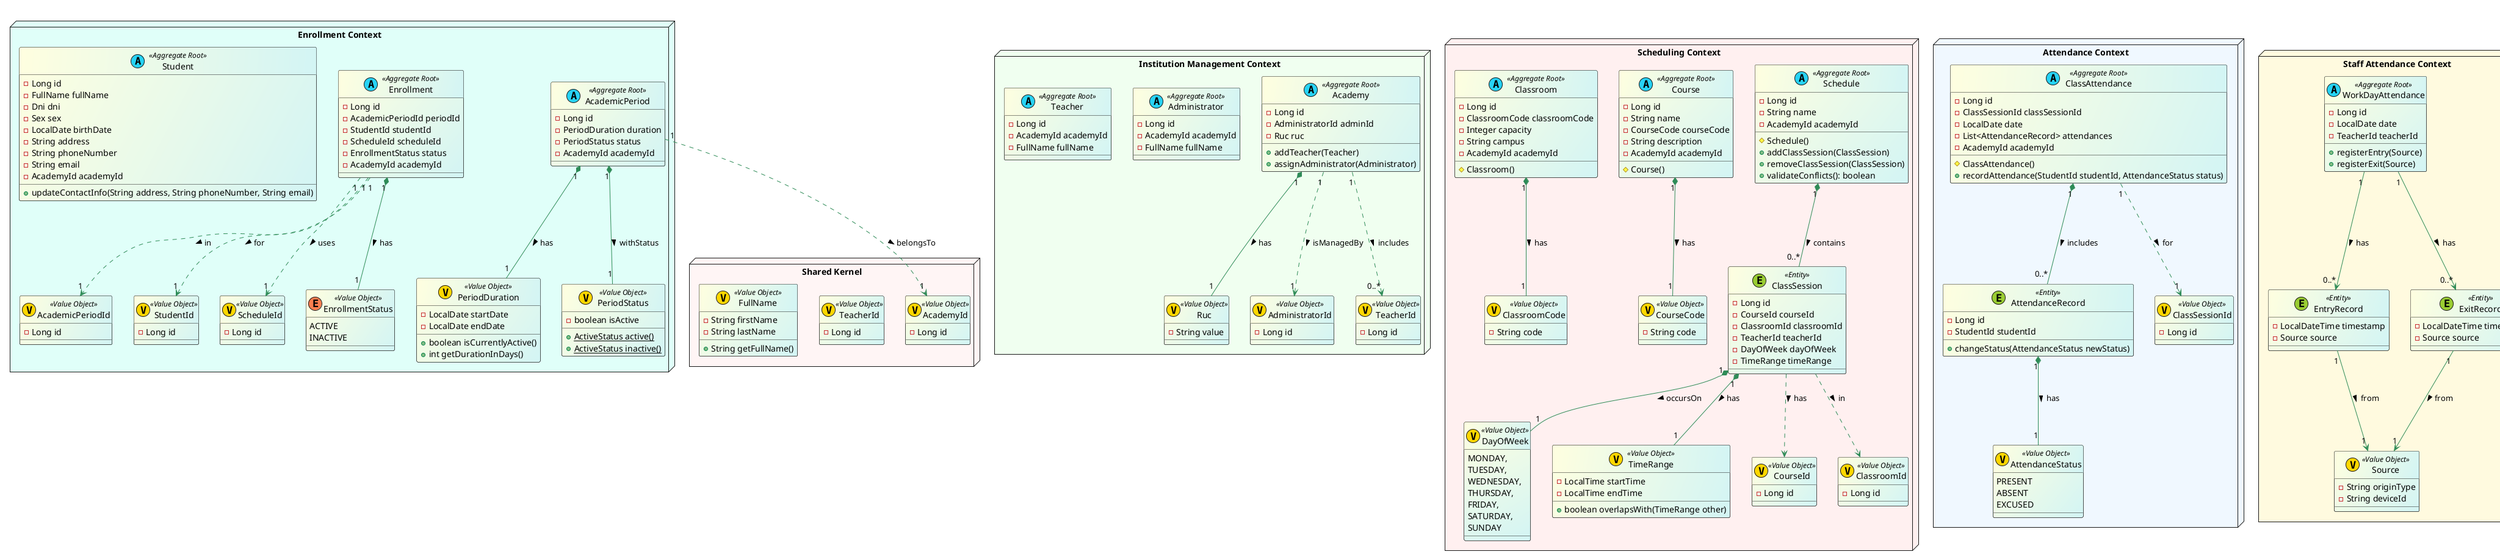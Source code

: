 @startuml Demy: Domain Model Diagram (Grouped by Bounded Context)

skinparam class {
    BackgroundColor LightYellow/D3F5F5
    ArrowColor SeaGreen
    ' BackgroundColor<<Aggregate Root>> #27D3F5
    ' BackgroundColor<<Entity>> #9ACD32
    ' BackgroundColor<<Value Object>> #FFD700
    ' BorderColor Black
    ' FontSize 12
}

package "Enrollment Context" <<Node>> #E0FFF9 {
    class AcademicPeriod <<(A, #27D3F5) Aggregate Root>> {
        - Long id
        - PeriodDuration duration
        - PeriodStatus status
        - AcademyId academyId
    }

    class Enrollment <<(A, #27D3F5) Aggregate Root>> {
        - Long id
        - AcademicPeriodId periodId
        - StudentId studentId
        - ScheduleId scheduleId
        - EnrollmentStatus status
        - AcademyId academyId
    }

    class Student <<(A, #27D3F5) Aggregate Root>> {
        - Long id
        - FullName fullName
        - Dni dni
        - Sex sex
        - LocalDate birthDate
        - String address
        - String phoneNumber
        - String email
        - AcademyId academyId
        + updateContactInfo(String address, String phoneNumber, String email)
    }

    class AcademicPeriodId <<(V, #FFD700) Value Object>> {
        - Long id
    }

    class StudentId <<(V, #FFD700) Value Object>> {
        - Long id
    }

    class ScheduleId <<(V, #FFD700) Value Object>> {
        - Long id
    }

    class PeriodDuration <<(V, #FFD700) Value Object>> {
        - LocalDate startDate
        - LocalDate endDate
        + boolean isCurrentlyActive()
        + int getDurationInDays()
    }

    class PeriodStatus <<(V, #FFD700) Value Object>> {
        - boolean isActive
        + {static} ActiveStatus active()
        + {static} ActiveStatus inactive()
    }

    enum EnrollmentStatus <<(E, #FF7F50) Value Object>> {
        ACTIVE
        INACTIVE
    }

    ' Relationships
    AcademicPeriod "1" *-- "1" PeriodDuration : has >
    AcademicPeriod "1" *-- "1" PeriodStatus : withStatus >
    Enrollment "1" ..> "1" AcademicPeriodId : in >
    Enrollment "1" ..> "1" StudentId : for >
    Enrollment "1" ..> "1" ScheduleId : uses >
    Enrollment "1" *-- "1" EnrollmentStatus : has >
}

package "Institution Management Context" <<Node>> #F0FFF0 {
    class Academy <<(A, #27D3F5) Aggregate Root>> {
        - Long id
        - AdministratorId adminId
        - Ruc ruc
        + addTeacher(Teacher)
        + assignAdministrator(Administrator)
    }

    class Administrator <<(A, #27D3F5) Aggregate Root>> {
        - Long id
        - AcademyId academyId
        - FullName fullName
    }

    class Teacher <<(A, #27D3F5) Aggregate Root>> {
        - Long id
        - AcademyId academyId
        - FullName fullName
    }

    class Ruc <<(V, #FFD700) Value Object>> {
        - String value
    }

    class AdministratorId <<(V, #FFD700) Value Object>> {
        - Long id
    }

    class TeacherId <<(V, #FFD700) Value Object>> {
        - Long id
    }

    ' Relationships
    Academy "1" *-- "1" Ruc : has >
    Academy "1" ..> "1" AdministratorId : isManagedBy >
    Academy "1" ..> "0..*" TeacherId : includes >
}

package "Scheduling Context" <<Node>> #FFF0F0 {
    class Schedule <<(A, #27D3F5) Aggregate Root>> {
        - Long id
        - String name
        - AcademyId academyId
        # Schedule()
        + addClassSession(ClassSession)
        + removeClassSession(ClassSession)
        + validateConflicts(): boolean
    }

    class Course <<(A, #27D3F5) Aggregate Root>> {
        - Long id
        - String name
        - CourseCode courseCode
        - String description
        - AcademyId academyId
        # Course()
    }

    class Classroom <<(A, #27D3F5) Aggregate Root>> {
        - Long id
        - ClassroomCode classroomCode
        - Integer capacity
        - String campus
        - AcademyId academyId
        # Classroom()
    }

    class ClassSession <<(E, #9ACD32) Entity>> {
        - Long id
        - CourseId courseId
        - ClassroomId classroomId
        - TeacherId teacherId
        - DayOfWeek dayOfWeek
        - TimeRange timeRange
    }

    enum DayOfWeek <<(V, #FFD700) Value Object>> {
        MONDAY,
        TUESDAY,
        WEDNESDAY,
        THURSDAY,
        FRIDAY,
        SATURDAY,
        SUNDAY
    }

    class TimeRange <<(V, #FFD700) Value Object>> {
        - LocalTime startTime
        - LocalTime endTime
        + boolean overlapsWith(TimeRange other)
    }

    class CourseCode <<(V, #FFD700) Value Object>> {
        - String code
    }

    class ClassroomCode <<(V, #FFD700) Value Object>> {
        - String code
    }

    class CourseId <<(V, #FFD700) Value Object>> {
        - Long id
    }

    class ClassroomId <<(V, #FFD700) Value Object>> {
        - Long id
    }

    ' Relationships
    Schedule "1" *-- "0..*" ClassSession : contains >
    ClassSession "1" *-- "1" DayOfWeek : occursOn >
    ClassSession "1" *-- "1" TimeRange : has >
    Course "1" *-- "1" CourseCode : has >
    Classroom "1" *-- "1" ClassroomCode : has >

    ' Weak (ID-based) references
    ClassSession ..> CourseId : has >
    ClassSession ..> ClassroomId : in >
}

package "Attendance Context" <<Node>> #F0F8FF {
    class ClassAttendance <<(A, #27D3F5) Aggregate Root>> {
        - Long id
        - ClassSessionId classSessionId
        - LocalDate date
        - List<AttendanceRecord> attendances
        - AcademyId academyId
        # ClassAttendance()
        + recordAttendance(StudentId studentId, AttendanceStatus status)
    }

    class AttendanceRecord <<(E, #9ACD32) Entity>> {
        - Long id
        - StudentId studentId
        + changeStatus(AttendanceStatus newStatus)
    }

    enum AttendanceStatus <<(V, #FFD700) Value Object>> {
        PRESENT
        ABSENT
        EXCUSED
    }

    class ClassSessionId <<(V, #FFD700) Value Object>> {
        - Long id
    }

    ' Relationships
    ClassAttendance "1" *-- "0..*" AttendanceRecord : includes >
    ClassAttendance "1" ..> "1" ClassSessionId : for >
    AttendanceRecord "1" *-- "1" AttendanceStatus : has >
}

package "Staff Attendance Context" <<Node>> #FFFADF {
    class WorkDayAttendance <<(A, #27D3F5) Aggregate Root>> {
        - Long id
        - LocalDate date
        - TeacherId teacherId
        + registerEntry(Source)
        + registerExit(Source)
    }

    class EntryRecord <<(E, #9ACD32) Entity>> {
        - LocalDateTime timestamp
        - Source source
    }

    class ExitRecord <<(E, #9ACD32) Entity>> {
        - LocalDateTime timestamp
        - Source source
    }

    class Source <<(V, #FFD700) Value Object>> {
        - String originType
        - String deviceId
    }

    ' Relationships
    WorkDayAttendance "1" --> "0..*" EntryRecord : has >
    WorkDayAttendance "1" --> "0..*" ExitRecord : has >
    EntryRecord "1" --> "1" Source : from >
    ExitRecord "1" --> "1" Source : from >
}

package "Billing Management" <<Node>> #DFFFFF {
    class BillingAccount <<(A, #27D3F5) Aggregate Root>> {
        - Long id
        - Long studentId
        - List<Invoice> invoices
        - AcademyId academyId
        # BillingAccount()
        + addInvoice(Invoice)
        + getOutstandingBalance()
        + getInvoiceStatus(invoiceId)
    }

    class Invoice <<(E, #9ACD32) Entity>> {
        - Long id
        - BigDecimal totalAmount
        - LocalDate dueDate
        - InvoiceStatus status
        + isPaid()
        + registerPayment(Payment)
    }

    class InvoicePaidEvent <<(D, #7FFFD4) Domain Event>> {
        - Long invoiceId
        - BigDecimal amountPaid
        - LocalDateTime paymentDate
        + notifyPaymentReceived()
    }

    enum InvoiceStatus <<(V, #FFD700) Value Object>> {
        PENDING
        PAID
        OVERDUE
        CANCELLED
    }

    ' Relationships
    BillingAccount "1" --> "0..*" InvoicePaidEvent : emits >
    BillingAccount "1" o-- "0..*" Invoice : manages >
    Invoice "1" --> "1" InvoiceStatus : has >
}

package "Accounting Management" <<Node>> #FFEFD5 {
    class Transaction <<(A, #27D3F5) Aggregate Root>> {
        - Long id
        - TransactionType type
        - TransactionCategory category
        - TransactionMethod method
        - TransactionReference reference
        - String concept
        - BigDecimal amount
        - LocalDateTime date
        - AcademyId academyId
        # Transaction()
        + isManualEntry(): boolean
        + isFromExternalSystem(): boolean
        + validateReferenceId(): boolean
    }

    class TransactionReference <<(V, #FFD700) Value Object>> {
        - ReferenceType type
        - String referenceId
    }

    enum ReferenceType <<(V, #FFD700) Value Object>> {
        MANUAL
        AUTOMATIC
    }

    enum TransactionMethod <<(V, #FFD700) Value Object>> {
        CREDIT_CARD
        BANK_TRANSFER
        CASH
    }

    enum TransactionType <<(V, #FFD700) Value Object>> {
        INCOME
        EXPENSE
    }

    enum TransactionCategory <<(V, #FFD700) Value Object>> {
        STUDENTS
        MATERIALS
        SALARY
        UTILITIES
        OTHER
    }

    class Report <<(A, #27D3F5) Aggregate Root>> {
        - Long id
        - ReportPeriod period
        - ReportStatus status
        - String generatedBy
        + generateReport(): void
        + exportToPdf(): byte[]
        + exportToExcel(): byte[]
        + isCompleted(): boolean
    }

    class ReportSnapshot <<(E, #9ACD32) Entity>> {
        - Long id
        - ReportSection section
        - String sectionData
        - BigDecimal totalAmount
    }

    class ReportPeriod <<(V, #FFD700) Value Object>> {
        - LocalDate startDate
        - LocalDate endDate
        + isValidPeriod(): boolean
    }

    enum ReportSection <<(V, #FFD700) Value Object>> {
        INCOME_SUMMARY
        EXPENSE_SUMMARY
        CATEGORY_BREAKDOWN
        PAYMENT_METHODS
    }

    enum ReportStatus <<(V, #FFD700) Value Object>> {
        GENERATING
        COMPLETED
        FAILED
    }

    ' Relationships
    Transaction "1" --> "1" TransactionType : has >
    Transaction "1" --> "1" TransactionCategory : categorizedAs >
    Transaction "1" --> "1" TransactionMethod : uses >
    Transaction "1" --> "1" TransactionReference : references >
    TransactionReference "1" --> "1" ReferenceType : ofType >

    Report "1" --> "0..*" ReportSnapshot : contains >
    Report "1" --> "1" ReportPeriod : covers >
    Report "1" --> "1" ReportStatus : has >
    ReportSnapshot "1" --> "1" ReportSection : represents >
}

package "Shared Kernel" <<Node>> #FFF5F5 {
    class AcademyId <<(V, #FFD700) Value Object>> {
        - Long id
    }

    class TeacherId <<(V, #FFD700) Value Object>> {
        - Long id
    }

    class FullName <<(V, #FFD700) Value Object>> {
        - String firstName
        - String lastName
        + String getFullName()
    }
}

' Define relationships between contexts
AcademicPeriod "1" ..> "1" AcademyId : belongsTo >
'Student "1" --> "1" FullName : has >
'ClassSession "1" --> "1" TeacherId : taughtBy >
'WorkDayAttendance "1" --> "1" TeacherId : for >

@enduml